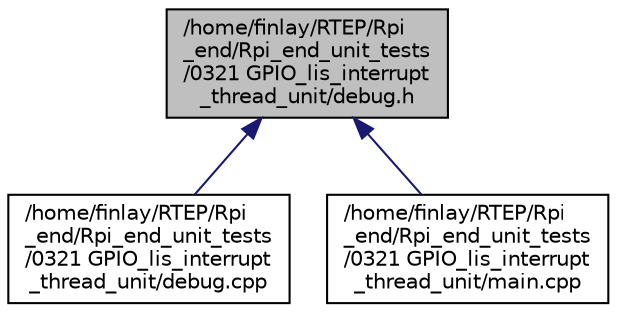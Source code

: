 digraph "/home/finlay/RTEP/Rpi_end/Rpi_end_unit_tests/0321 GPIO_lis_interrupt_thread_unit/debug.h"
{
 // LATEX_PDF_SIZE
  edge [fontname="Helvetica",fontsize="10",labelfontname="Helvetica",labelfontsize="10"];
  node [fontname="Helvetica",fontsize="10",shape=record];
  Node1 [label="/home/finlay/RTEP/Rpi\l_end/Rpi_end_unit_tests\l/0321 GPIO_lis_interrupt\l_thread_unit/debug.h",height=0.2,width=0.4,color="black", fillcolor="grey75", style="filled", fontcolor="black",tooltip=" "];
  Node1 -> Node2 [dir="back",color="midnightblue",fontsize="10",style="solid",fontname="Helvetica"];
  Node2 [label="/home/finlay/RTEP/Rpi\l_end/Rpi_end_unit_tests\l/0321 GPIO_lis_interrupt\l_thread_unit/debug.cpp",height=0.2,width=0.4,color="black", fillcolor="white", style="filled",URL="$debug_8cpp.html",tooltip=" "];
  Node1 -> Node3 [dir="back",color="midnightblue",fontsize="10",style="solid",fontname="Helvetica"];
  Node3 [label="/home/finlay/RTEP/Rpi\l_end/Rpi_end_unit_tests\l/0321 GPIO_lis_interrupt\l_thread_unit/main.cpp",height=0.2,width=0.4,color="black", fillcolor="white", style="filled",URL="$_rpi__end_2_rpi__end__unit__tests_20321_01_g_p_i_o__lis__interrupt__thread__unit_2main_8cpp.html",tooltip=" "];
}
